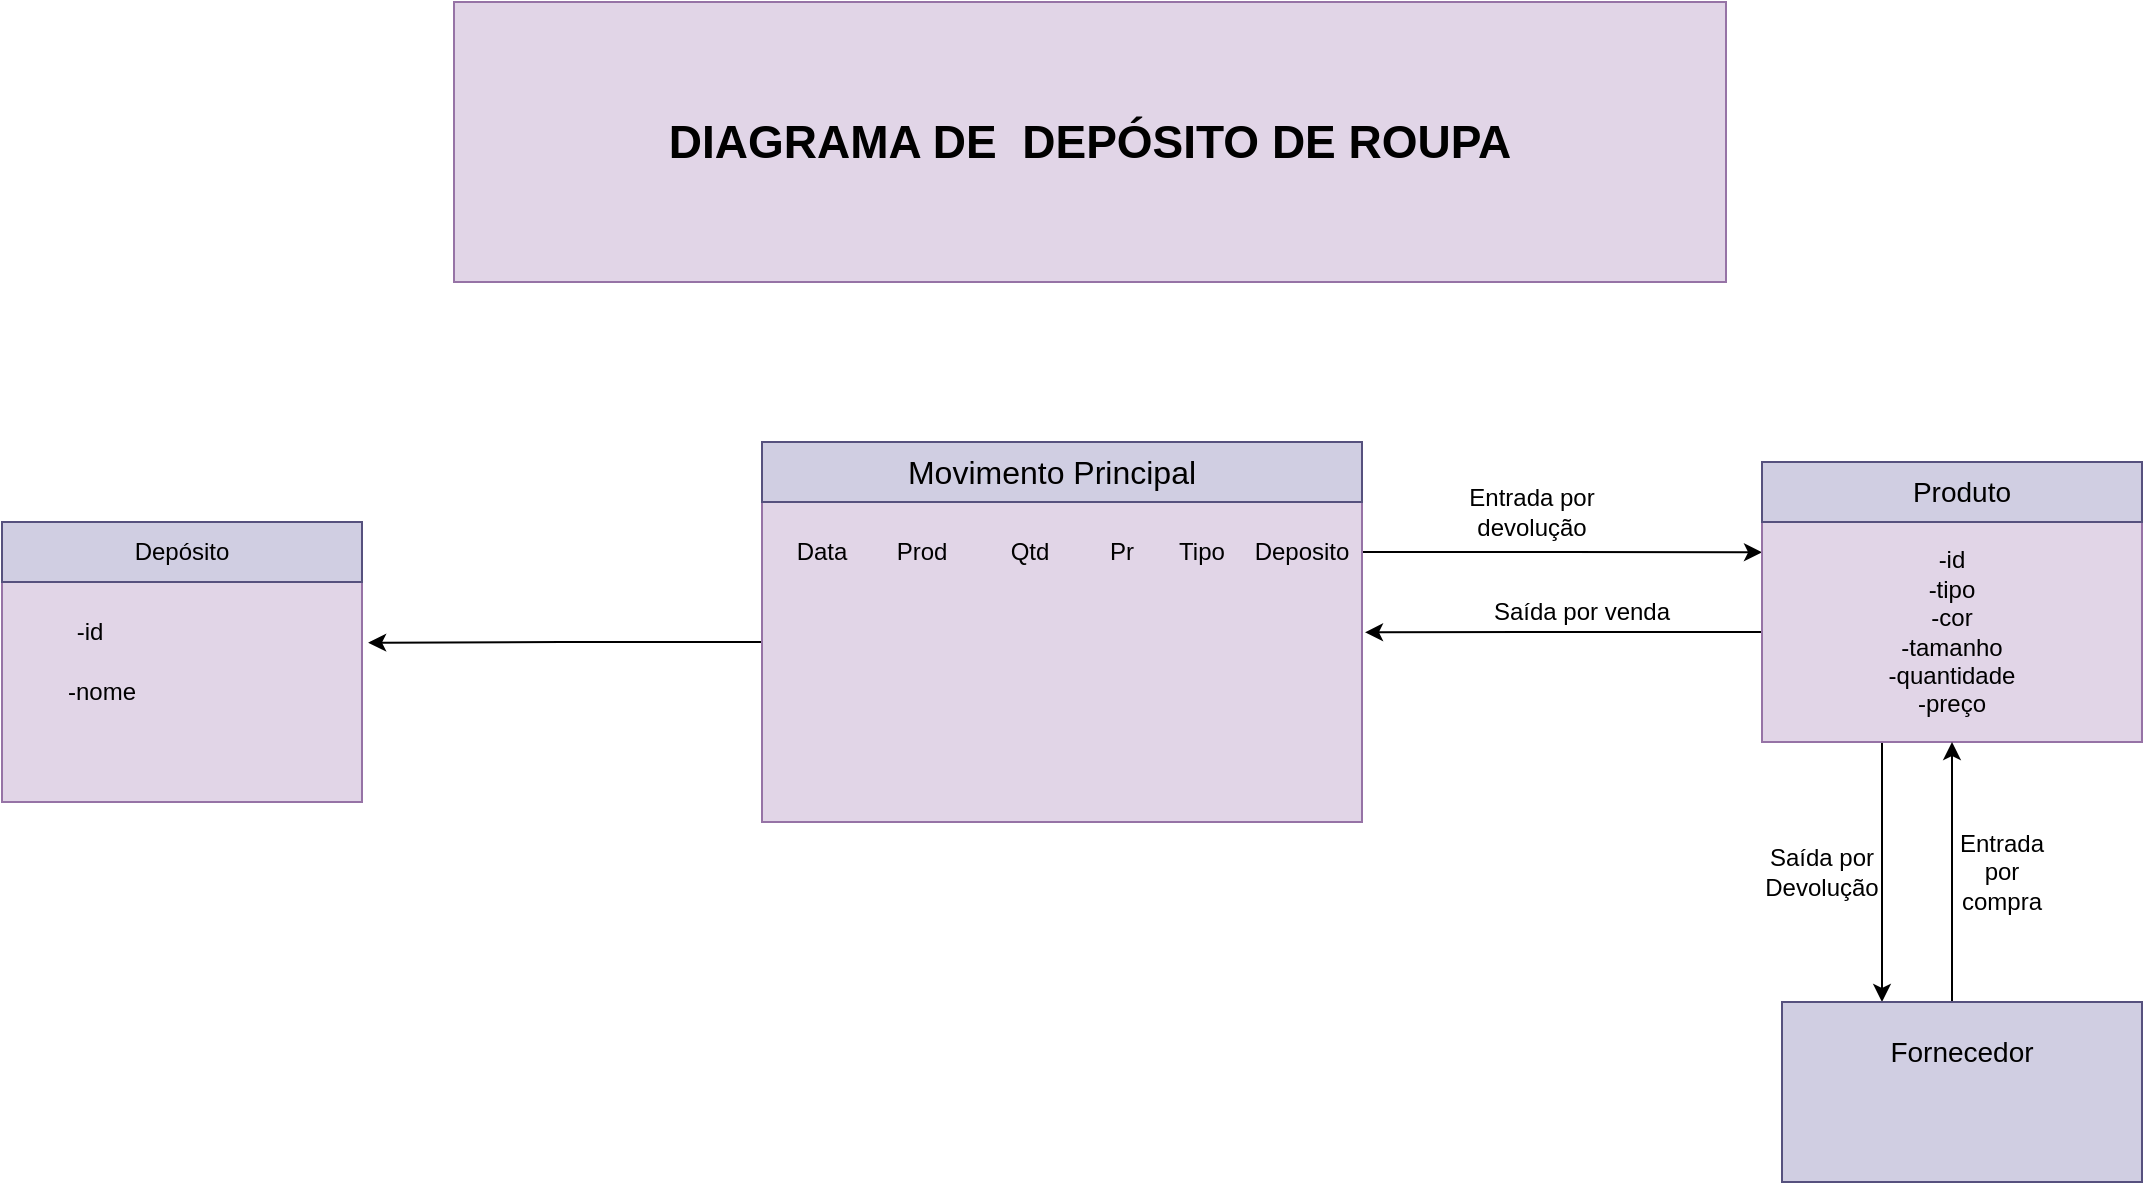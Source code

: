<mxfile version="21.1.7" type="device">
  <diagram name="Página-1" id="_q9g_A-d_hZxSC3Csa8Z">
    <mxGraphModel dx="2022" dy="663" grid="1" gridSize="10" guides="1" tooltips="1" connect="1" arrows="1" fold="1" page="1" pageScale="1" pageWidth="827" pageHeight="1169" math="0" shadow="0">
      <root>
        <mxCell id="0" />
        <mxCell id="1" parent="0" />
        <mxCell id="U_AWkNej2FqsrqXvzkgf-1" value="&lt;h1 style=&quot;font-size: 23px;&quot;&gt;&lt;font style=&quot;font-size: 23px;&quot;&gt;D&lt;/font&gt;&lt;font style=&quot;font-size: 23px;&quot;&gt;IAGRAMA DE&amp;nbsp; DEPÓSITO DE ROUPA&lt;/font&gt;&lt;/h1&gt;" style="text;html=1;strokeColor=#9673a6;fillColor=#e1d5e7;align=center;verticalAlign=middle;whiteSpace=wrap;rounded=0;" vertex="1" parent="1">
          <mxGeometry x="96" width="636" height="140" as="geometry" />
        </mxCell>
        <mxCell id="U_AWkNej2FqsrqXvzkgf-31" style="edgeStyle=orthogonalEdgeStyle;rounded=0;orthogonalLoop=1;jettySize=auto;html=1;exitX=1;exitY=0.25;exitDx=0;exitDy=0;entryX=0;entryY=0.138;entryDx=0;entryDy=0;entryPerimeter=0;" edge="1" parent="1" source="U_AWkNej2FqsrqXvzkgf-2" target="U_AWkNej2FqsrqXvzkgf-5">
          <mxGeometry relative="1" as="geometry" />
        </mxCell>
        <mxCell id="U_AWkNej2FqsrqXvzkgf-42" style="edgeStyle=orthogonalEdgeStyle;rounded=0;orthogonalLoop=1;jettySize=auto;html=1;entryX=1.017;entryY=0.431;entryDx=0;entryDy=0;entryPerimeter=0;" edge="1" parent="1" source="U_AWkNej2FqsrqXvzkgf-2" target="U_AWkNej2FqsrqXvzkgf-22">
          <mxGeometry relative="1" as="geometry" />
        </mxCell>
        <mxCell id="U_AWkNej2FqsrqXvzkgf-2" value="" style="rounded=0;whiteSpace=wrap;html=1;fillColor=#e1d5e7;strokeColor=#9673a6;" vertex="1" parent="1">
          <mxGeometry x="250" y="230" width="300" height="180" as="geometry" />
        </mxCell>
        <mxCell id="U_AWkNej2FqsrqXvzkgf-3" value="" style="rounded=0;whiteSpace=wrap;html=1;fillColor=#d0cee2;strokeColor=#56517e;" vertex="1" parent="1">
          <mxGeometry x="250" y="220" width="300" height="30" as="geometry" />
        </mxCell>
        <mxCell id="U_AWkNej2FqsrqXvzkgf-4" value="&lt;font style=&quot;font-size: 16px;&quot;&gt;Movimento Principal&lt;/font&gt;" style="text;html=1;strokeColor=none;fillColor=none;align=center;verticalAlign=middle;whiteSpace=wrap;rounded=0;" vertex="1" parent="1">
          <mxGeometry x="320" y="220" width="150" height="30" as="geometry" />
        </mxCell>
        <mxCell id="U_AWkNej2FqsrqXvzkgf-8" style="edgeStyle=orthogonalEdgeStyle;rounded=0;orthogonalLoop=1;jettySize=auto;html=1;entryX=1.005;entryY=0.473;entryDx=0;entryDy=0;entryPerimeter=0;" edge="1" parent="1" source="U_AWkNej2FqsrqXvzkgf-5" target="U_AWkNej2FqsrqXvzkgf-2">
          <mxGeometry relative="1" as="geometry">
            <mxPoint x="560" y="315" as="targetPoint" />
          </mxGeometry>
        </mxCell>
        <mxCell id="U_AWkNej2FqsrqXvzkgf-28" style="edgeStyle=orthogonalEdgeStyle;rounded=0;orthogonalLoop=1;jettySize=auto;html=1;" edge="1" parent="1" source="U_AWkNej2FqsrqXvzkgf-5" target="U_AWkNej2FqsrqXvzkgf-19">
          <mxGeometry relative="1" as="geometry">
            <Array as="points">
              <mxPoint x="810" y="430" />
              <mxPoint x="810" y="430" />
            </Array>
          </mxGeometry>
        </mxCell>
        <mxCell id="U_AWkNej2FqsrqXvzkgf-5" value="-id&lt;br&gt;-tipo&lt;br&gt;-cor&lt;br&gt;-tamanho&lt;br&gt;-quantidade&lt;br&gt;-preço" style="rounded=0;whiteSpace=wrap;html=1;fillColor=#e1d5e7;strokeColor=#9673a6;strokeWidth=1;" vertex="1" parent="1">
          <mxGeometry x="750" y="260" width="190" height="110" as="geometry" />
        </mxCell>
        <mxCell id="U_AWkNej2FqsrqXvzkgf-6" value="" style="rounded=0;whiteSpace=wrap;html=1;fillColor=#d0cee2;strokeColor=#56517e;" vertex="1" parent="1">
          <mxGeometry x="750" y="230" width="190" height="30" as="geometry" />
        </mxCell>
        <mxCell id="U_AWkNej2FqsrqXvzkgf-7" value="&lt;font style=&quot;font-size: 14px;&quot;&gt;Produto&lt;/font&gt;" style="text;html=1;strokeColor=none;fillColor=none;align=center;verticalAlign=middle;whiteSpace=wrap;rounded=0;" vertex="1" parent="1">
          <mxGeometry x="820" y="230" width="60" height="30" as="geometry" />
        </mxCell>
        <mxCell id="U_AWkNej2FqsrqXvzkgf-9" value="Data" style="text;html=1;strokeColor=none;fillColor=none;align=center;verticalAlign=middle;whiteSpace=wrap;rounded=0;" vertex="1" parent="1">
          <mxGeometry x="250" y="260" width="60" height="30" as="geometry" />
        </mxCell>
        <mxCell id="U_AWkNej2FqsrqXvzkgf-10" value="Prod" style="text;html=1;strokeColor=none;fillColor=none;align=center;verticalAlign=middle;whiteSpace=wrap;rounded=0;" vertex="1" parent="1">
          <mxGeometry x="300" y="260" width="60" height="30" as="geometry" />
        </mxCell>
        <mxCell id="U_AWkNej2FqsrqXvzkgf-11" value="Qtd" style="text;html=1;strokeColor=none;fillColor=none;align=center;verticalAlign=middle;whiteSpace=wrap;rounded=0;" vertex="1" parent="1">
          <mxGeometry x="354" y="260" width="60" height="30" as="geometry" />
        </mxCell>
        <mxCell id="U_AWkNej2FqsrqXvzkgf-12" value="Pr" style="text;html=1;strokeColor=none;fillColor=none;align=center;verticalAlign=middle;whiteSpace=wrap;rounded=0;" vertex="1" parent="1">
          <mxGeometry x="400" y="260" width="60" height="30" as="geometry" />
        </mxCell>
        <mxCell id="U_AWkNej2FqsrqXvzkgf-13" value="Tipo" style="text;html=1;strokeColor=none;fillColor=none;align=center;verticalAlign=middle;whiteSpace=wrap;rounded=0;" vertex="1" parent="1">
          <mxGeometry x="850" y="560" width="60" height="30" as="geometry" />
        </mxCell>
        <mxCell id="U_AWkNej2FqsrqXvzkgf-14" value="" style="endArrow=none;html=1;rounded=0;" edge="1" parent="1">
          <mxGeometry width="50" height="50" relative="1" as="geometry">
            <mxPoint x="840" y="530" as="sourcePoint" />
            <mxPoint x="840" y="530" as="targetPoint" />
          </mxGeometry>
        </mxCell>
        <mxCell id="U_AWkNej2FqsrqXvzkgf-21" style="edgeStyle=orthogonalEdgeStyle;rounded=0;orthogonalLoop=1;jettySize=auto;html=1;exitX=0.5;exitY=0;exitDx=0;exitDy=0;entryX=0.5;entryY=1;entryDx=0;entryDy=0;" edge="1" parent="1" source="U_AWkNej2FqsrqXvzkgf-19" target="U_AWkNej2FqsrqXvzkgf-5">
          <mxGeometry relative="1" as="geometry">
            <mxPoint x="850" y="380" as="targetPoint" />
            <Array as="points">
              <mxPoint x="845" y="500" />
            </Array>
          </mxGeometry>
        </mxCell>
        <mxCell id="U_AWkNej2FqsrqXvzkgf-19" value="" style="rounded=0;whiteSpace=wrap;html=1;fillColor=#d0cee2;strokeColor=#56517e;" vertex="1" parent="1">
          <mxGeometry x="760" y="500" width="180" height="90" as="geometry" />
        </mxCell>
        <mxCell id="U_AWkNej2FqsrqXvzkgf-20" value="&lt;font style=&quot;font-size: 14px;&quot;&gt;Fornecedor&lt;/font&gt;" style="text;html=1;strokeColor=none;fillColor=none;align=center;verticalAlign=middle;whiteSpace=wrap;rounded=0;" vertex="1" parent="1">
          <mxGeometry x="820" y="510" width="60" height="30" as="geometry" />
        </mxCell>
        <mxCell id="U_AWkNej2FqsrqXvzkgf-22" value="" style="rounded=0;whiteSpace=wrap;html=1;fillColor=#e1d5e7;strokeColor=#9673a6;" vertex="1" parent="1">
          <mxGeometry x="-130" y="260" width="180" height="140" as="geometry" />
        </mxCell>
        <mxCell id="U_AWkNej2FqsrqXvzkgf-27" value="Entrada por compra" style="text;html=1;strokeColor=none;fillColor=none;align=center;verticalAlign=middle;whiteSpace=wrap;rounded=0;" vertex="1" parent="1">
          <mxGeometry x="840" y="420" width="60" height="30" as="geometry" />
        </mxCell>
        <mxCell id="U_AWkNej2FqsrqXvzkgf-29" value="Saída por&lt;br&gt;Devolução" style="text;html=1;strokeColor=none;fillColor=none;align=center;verticalAlign=middle;whiteSpace=wrap;rounded=0;" vertex="1" parent="1">
          <mxGeometry x="750" y="420" width="60" height="30" as="geometry" />
        </mxCell>
        <mxCell id="U_AWkNej2FqsrqXvzkgf-30" value="Saída por venda" style="text;html=1;strokeColor=none;fillColor=none;align=center;verticalAlign=middle;whiteSpace=wrap;rounded=0;" vertex="1" parent="1">
          <mxGeometry x="610" y="290" width="100" height="30" as="geometry" />
        </mxCell>
        <mxCell id="U_AWkNej2FqsrqXvzkgf-34" value="Entrada por devolução" style="text;html=1;strokeColor=none;fillColor=none;align=center;verticalAlign=middle;whiteSpace=wrap;rounded=0;" vertex="1" parent="1">
          <mxGeometry x="580" y="240" width="110" height="30" as="geometry" />
        </mxCell>
        <mxCell id="U_AWkNej2FqsrqXvzkgf-35" value="Tipo" style="text;html=1;strokeColor=none;fillColor=none;align=center;verticalAlign=middle;whiteSpace=wrap;rounded=0;" vertex="1" parent="1">
          <mxGeometry x="440" y="260" width="60" height="30" as="geometry" />
        </mxCell>
        <mxCell id="U_AWkNej2FqsrqXvzkgf-36" value="Deposito" style="text;html=1;strokeColor=none;fillColor=none;align=center;verticalAlign=middle;whiteSpace=wrap;rounded=0;" vertex="1" parent="1">
          <mxGeometry x="490" y="260" width="60" height="30" as="geometry" />
        </mxCell>
        <mxCell id="U_AWkNej2FqsrqXvzkgf-37" value="" style="rounded=0;whiteSpace=wrap;html=1;fillColor=#d0cee2;strokeColor=#56517e;" vertex="1" parent="1">
          <mxGeometry x="-130" y="260" width="180" height="30" as="geometry" />
        </mxCell>
        <mxCell id="U_AWkNej2FqsrqXvzkgf-39" value="Depósito" style="text;html=1;strokeColor=none;fillColor=none;align=center;verticalAlign=middle;whiteSpace=wrap;rounded=0;" vertex="1" parent="1">
          <mxGeometry x="-70" y="260" width="60" height="30" as="geometry" />
        </mxCell>
        <mxCell id="U_AWkNej2FqsrqXvzkgf-40" value="-id" style="text;html=1;strokeColor=none;fillColor=none;align=center;verticalAlign=middle;whiteSpace=wrap;rounded=0;" vertex="1" parent="1">
          <mxGeometry x="-116" y="300" width="60" height="30" as="geometry" />
        </mxCell>
        <mxCell id="U_AWkNej2FqsrqXvzkgf-41" value="-nome" style="text;html=1;strokeColor=none;fillColor=none;align=center;verticalAlign=middle;whiteSpace=wrap;rounded=0;" vertex="1" parent="1">
          <mxGeometry x="-110" y="330" width="60" height="30" as="geometry" />
        </mxCell>
      </root>
    </mxGraphModel>
  </diagram>
</mxfile>
